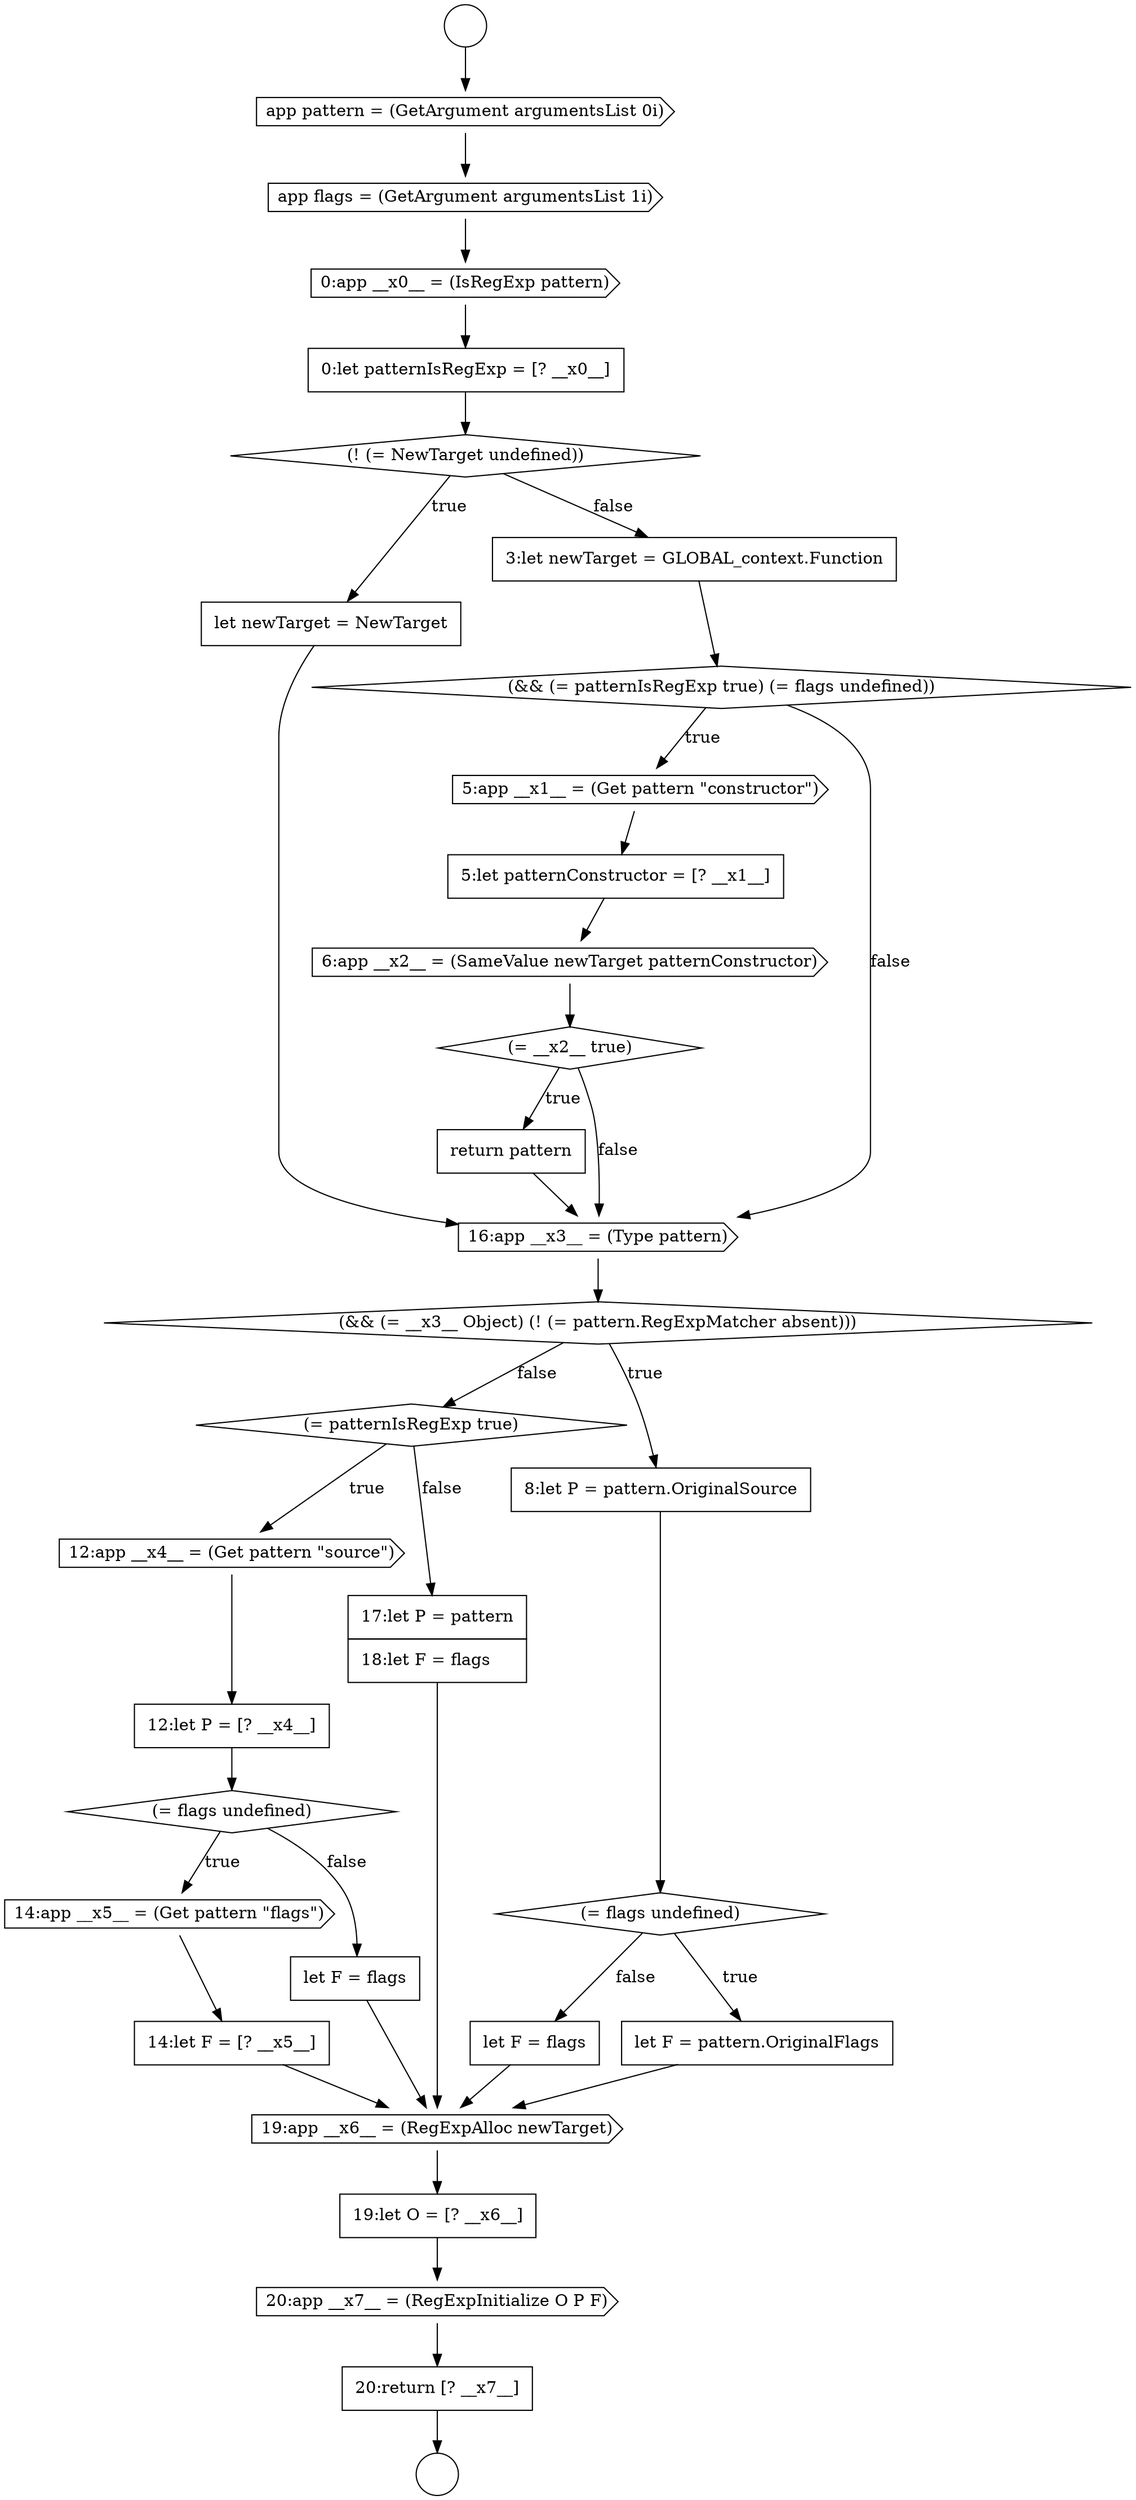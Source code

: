 digraph {
  node12993 [shape=none, margin=0, label=<<font color="black">
    <table border="0" cellborder="1" cellspacing="0" cellpadding="10">
      <tr><td align="left">0:let patternIsRegExp = [? __x0__]</td></tr>
    </table>
  </font>> color="black" fillcolor="white" style=filled]
  node12988 [shape=circle label=" " color="black" fillcolor="white" style=filled]
  node13013 [shape=cds, label=<<font color="black">14:app __x5__ = (Get pattern &quot;flags&quot;)</font>> color="black" fillcolor="white" style=filled]
  node12998 [shape=cds, label=<<font color="black">5:app __x1__ = (Get pattern &quot;constructor&quot;)</font>> color="black" fillcolor="white" style=filled]
  node13002 [shape=none, margin=0, label=<<font color="black">
    <table border="0" cellborder="1" cellspacing="0" cellpadding="10">
      <tr><td align="left">return pattern</td></tr>
    </table>
  </font>> color="black" fillcolor="white" style=filled]
  node12991 [shape=cds, label=<<font color="black">app flags = (GetArgument argumentsList 1i)</font>> color="black" fillcolor="white" style=filled]
  node13006 [shape=diamond, label=<<font color="black">(= flags undefined)</font>> color="black" fillcolor="white" style=filled]
  node13009 [shape=diamond, label=<<font color="black">(= patternIsRegExp true)</font>> color="black" fillcolor="white" style=filled]
  node13014 [shape=none, margin=0, label=<<font color="black">
    <table border="0" cellborder="1" cellspacing="0" cellpadding="10">
      <tr><td align="left">14:let F = [? __x5__]</td></tr>
    </table>
  </font>> color="black" fillcolor="white" style=filled]
  node13001 [shape=diamond, label=<<font color="black">(= __x2__ true)</font>> color="black" fillcolor="white" style=filled]
  node13015 [shape=none, margin=0, label=<<font color="black">
    <table border="0" cellborder="1" cellspacing="0" cellpadding="10">
      <tr><td align="left">let F = flags</td></tr>
    </table>
  </font>> color="black" fillcolor="white" style=filled]
  node12995 [shape=none, margin=0, label=<<font color="black">
    <table border="0" cellborder="1" cellspacing="0" cellpadding="10">
      <tr><td align="left">let newTarget = NewTarget</td></tr>
    </table>
  </font>> color="black" fillcolor="white" style=filled]
  node13008 [shape=none, margin=0, label=<<font color="black">
    <table border="0" cellborder="1" cellspacing="0" cellpadding="10">
      <tr><td align="left">let F = flags</td></tr>
    </table>
  </font>> color="black" fillcolor="white" style=filled]
  node13012 [shape=diamond, label=<<font color="black">(= flags undefined)</font>> color="black" fillcolor="white" style=filled]
  node13004 [shape=diamond, label=<<font color="black">(&amp;&amp; (= __x3__ Object) (! (= pattern.RegExpMatcher absent)))</font>> color="black" fillcolor="white" style=filled]
  node12989 [shape=circle label=" " color="black" fillcolor="white" style=filled]
  node13007 [shape=none, margin=0, label=<<font color="black">
    <table border="0" cellborder="1" cellspacing="0" cellpadding="10">
      <tr><td align="left">let F = pattern.OriginalFlags</td></tr>
    </table>
  </font>> color="black" fillcolor="white" style=filled]
  node13020 [shape=none, margin=0, label=<<font color="black">
    <table border="0" cellborder="1" cellspacing="0" cellpadding="10">
      <tr><td align="left">20:return [? __x7__]</td></tr>
    </table>
  </font>> color="black" fillcolor="white" style=filled]
  node12992 [shape=cds, label=<<font color="black">0:app __x0__ = (IsRegExp pattern)</font>> color="black" fillcolor="white" style=filled]
  node13003 [shape=cds, label=<<font color="black">16:app __x3__ = (Type pattern)</font>> color="black" fillcolor="white" style=filled]
  node13017 [shape=cds, label=<<font color="black">19:app __x6__ = (RegExpAlloc newTarget)</font>> color="black" fillcolor="white" style=filled]
  node13019 [shape=cds, label=<<font color="black">20:app __x7__ = (RegExpInitialize O P F)</font>> color="black" fillcolor="white" style=filled]
  node12994 [shape=diamond, label=<<font color="black">(! (= NewTarget undefined))</font>> color="black" fillcolor="white" style=filled]
  node12999 [shape=none, margin=0, label=<<font color="black">
    <table border="0" cellborder="1" cellspacing="0" cellpadding="10">
      <tr><td align="left">5:let patternConstructor = [? __x1__]</td></tr>
    </table>
  </font>> color="black" fillcolor="white" style=filled]
  node12990 [shape=cds, label=<<font color="black">app pattern = (GetArgument argumentsList 0i)</font>> color="black" fillcolor="white" style=filled]
  node13005 [shape=none, margin=0, label=<<font color="black">
    <table border="0" cellborder="1" cellspacing="0" cellpadding="10">
      <tr><td align="left">8:let P = pattern.OriginalSource</td></tr>
    </table>
  </font>> color="black" fillcolor="white" style=filled]
  node13018 [shape=none, margin=0, label=<<font color="black">
    <table border="0" cellborder="1" cellspacing="0" cellpadding="10">
      <tr><td align="left">19:let O = [? __x6__]</td></tr>
    </table>
  </font>> color="black" fillcolor="white" style=filled]
  node13010 [shape=cds, label=<<font color="black">12:app __x4__ = (Get pattern &quot;source&quot;)</font>> color="black" fillcolor="white" style=filled]
  node13000 [shape=cds, label=<<font color="black">6:app __x2__ = (SameValue newTarget patternConstructor)</font>> color="black" fillcolor="white" style=filled]
  node12996 [shape=none, margin=0, label=<<font color="black">
    <table border="0" cellborder="1" cellspacing="0" cellpadding="10">
      <tr><td align="left">3:let newTarget = GLOBAL_context.Function</td></tr>
    </table>
  </font>> color="black" fillcolor="white" style=filled]
  node12997 [shape=diamond, label=<<font color="black">(&amp;&amp; (= patternIsRegExp true) (= flags undefined))</font>> color="black" fillcolor="white" style=filled]
  node13016 [shape=none, margin=0, label=<<font color="black">
    <table border="0" cellborder="1" cellspacing="0" cellpadding="10">
      <tr><td align="left">17:let P = pattern</td></tr>
      <tr><td align="left">18:let F = flags</td></tr>
    </table>
  </font>> color="black" fillcolor="white" style=filled]
  node13011 [shape=none, margin=0, label=<<font color="black">
    <table border="0" cellborder="1" cellspacing="0" cellpadding="10">
      <tr><td align="left">12:let P = [? __x4__]</td></tr>
    </table>
  </font>> color="black" fillcolor="white" style=filled]
  node13015 -> node13017 [ color="black"]
  node12992 -> node12993 [ color="black"]
  node13010 -> node13011 [ color="black"]
  node13008 -> node13017 [ color="black"]
  node12993 -> node12994 [ color="black"]
  node13012 -> node13013 [label=<<font color="black">true</font>> color="black"]
  node13012 -> node13015 [label=<<font color="black">false</font>> color="black"]
  node13009 -> node13010 [label=<<font color="black">true</font>> color="black"]
  node13009 -> node13016 [label=<<font color="black">false</font>> color="black"]
  node13013 -> node13014 [ color="black"]
  node13014 -> node13017 [ color="black"]
  node13000 -> node13001 [ color="black"]
  node12994 -> node12995 [label=<<font color="black">true</font>> color="black"]
  node12994 -> node12996 [label=<<font color="black">false</font>> color="black"]
  node13017 -> node13018 [ color="black"]
  node13003 -> node13004 [ color="black"]
  node12995 -> node13003 [ color="black"]
  node13016 -> node13017 [ color="black"]
  node13011 -> node13012 [ color="black"]
  node13006 -> node13007 [label=<<font color="black">true</font>> color="black"]
  node13006 -> node13008 [label=<<font color="black">false</font>> color="black"]
  node12997 -> node12998 [label=<<font color="black">true</font>> color="black"]
  node12997 -> node13003 [label=<<font color="black">false</font>> color="black"]
  node13020 -> node12989 [ color="black"]
  node12990 -> node12991 [ color="black"]
  node12996 -> node12997 [ color="black"]
  node13019 -> node13020 [ color="black"]
  node13005 -> node13006 [ color="black"]
  node13018 -> node13019 [ color="black"]
  node13007 -> node13017 [ color="black"]
  node13004 -> node13005 [label=<<font color="black">true</font>> color="black"]
  node13004 -> node13009 [label=<<font color="black">false</font>> color="black"]
  node13001 -> node13002 [label=<<font color="black">true</font>> color="black"]
  node13001 -> node13003 [label=<<font color="black">false</font>> color="black"]
  node12988 -> node12990 [ color="black"]
  node13002 -> node13003 [ color="black"]
  node12998 -> node12999 [ color="black"]
  node12991 -> node12992 [ color="black"]
  node12999 -> node13000 [ color="black"]
}
